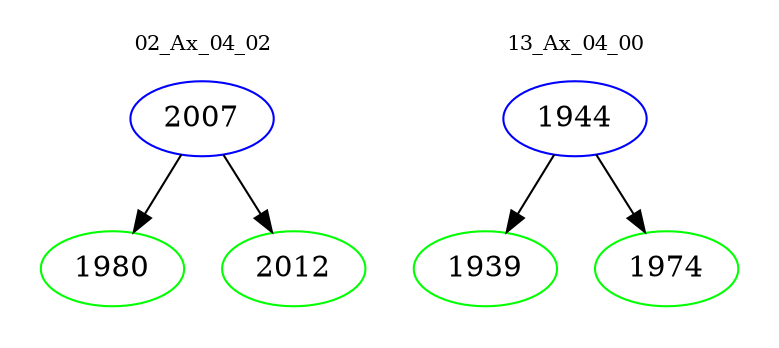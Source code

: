 digraph{
subgraph cluster_0 {
color = white
label = "02_Ax_04_02";
fontsize=10;
T0_2007 [label="2007", color="blue"]
T0_2007 -> T0_1980 [color="black"]
T0_1980 [label="1980", color="green"]
T0_2007 -> T0_2012 [color="black"]
T0_2012 [label="2012", color="green"]
}
subgraph cluster_1 {
color = white
label = "13_Ax_04_00";
fontsize=10;
T1_1944 [label="1944", color="blue"]
T1_1944 -> T1_1939 [color="black"]
T1_1939 [label="1939", color="green"]
T1_1944 -> T1_1974 [color="black"]
T1_1974 [label="1974", color="green"]
}
}

